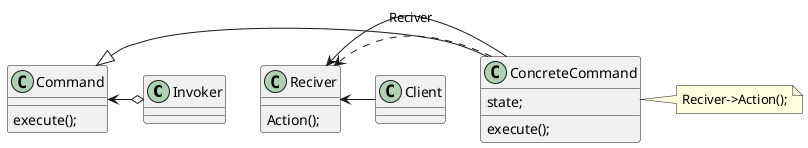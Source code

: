 @startuml

class Invoker{
  
}
class Client{
  
}
class Command{
 execute();   
}

class Reciver{
  Action();
}
class ConcreteCommand{
    state;
 execute();   
}
note right of ConcreteCommand
  Reciver->Action();
end note

Command <-o Invoker 
Reciver <-Client
Reciver <-ConcreteCommand:Reciver 
Command <|-ConcreteCommand 
Reciver <..ConcreteCommand 
@end